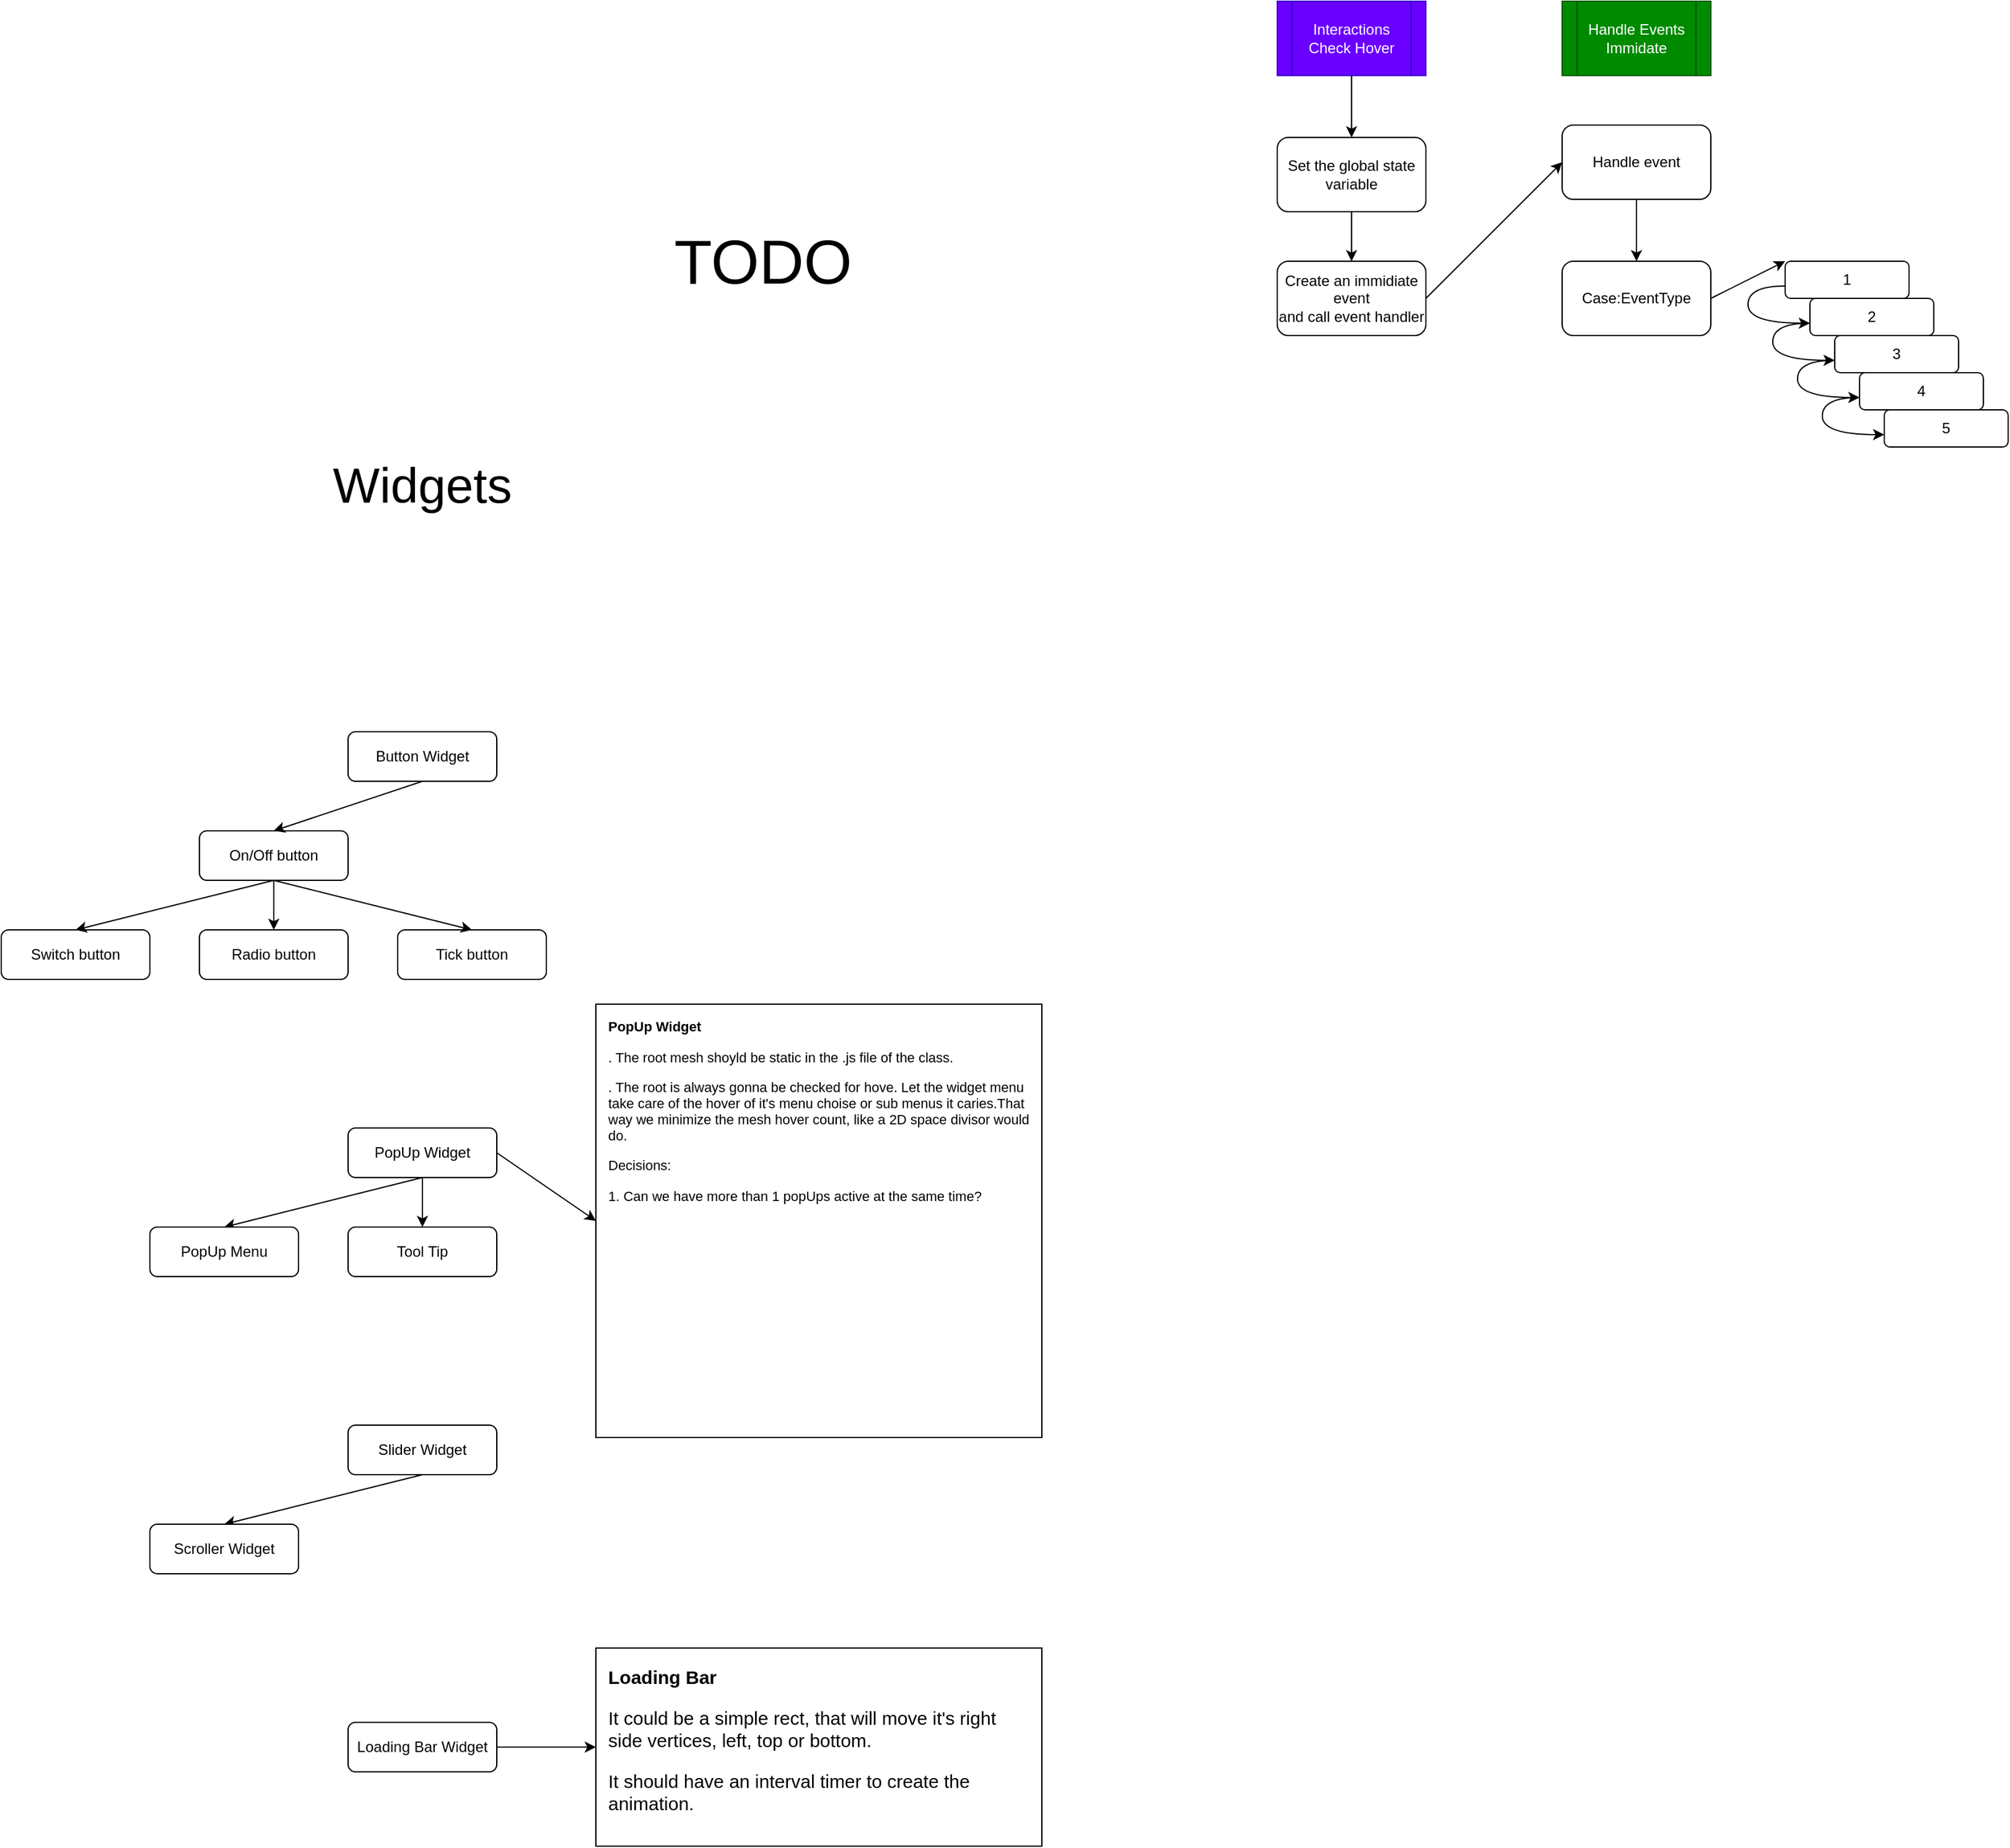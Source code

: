 <mxfile>
    <diagram id="kSHAffpSRXByuTHSLsUt" name="Page-1">
        <mxGraphModel dx="1643" dy="1616" grid="1" gridSize="10" guides="1" tooltips="1" connect="1" arrows="1" fold="1" page="1" pageScale="1" pageWidth="850" pageHeight="1100" math="0" shadow="0">
            <root>
                <mxCell id="0"/>
                <mxCell id="1" parent="0"/>
                <mxCell id="2" value="TODO" style="text;html=1;align=center;verticalAlign=middle;whiteSpace=wrap;rounded=0;fillColor=default;fontSize=50;" parent="1" vertex="1">
                    <mxGeometry y="-120" width="270" height="120" as="geometry"/>
                </mxCell>
                <mxCell id="3" value="Widgets" style="text;html=1;strokeColor=none;fillColor=default;align=center;verticalAlign=middle;whiteSpace=wrap;rounded=0;fontSize=40;" parent="1" vertex="1">
                    <mxGeometry x="-240" y="80" width="200" height="80" as="geometry"/>
                </mxCell>
                <mxCell id="4" value="Radio button" style="rounded=1;whiteSpace=wrap;html=1;fillColor=default;" parent="1" vertex="1">
                    <mxGeometry x="-320" y="480" width="120" height="40" as="geometry"/>
                </mxCell>
                <mxCell id="5" value="Switch button" style="rounded=1;whiteSpace=wrap;html=1;fillColor=default;" parent="1" vertex="1">
                    <mxGeometry x="-480" y="480" width="120" height="40" as="geometry"/>
                </mxCell>
                <mxCell id="6" value="Tick button" style="rounded=1;whiteSpace=wrap;html=1;fillColor=default;" parent="1" vertex="1">
                    <mxGeometry x="-160" y="480" width="120" height="40" as="geometry"/>
                </mxCell>
                <mxCell id="8" style="edgeStyle=none;html=1;exitX=0.5;exitY=1;exitDx=0;exitDy=0;entryX=0.5;entryY=0;entryDx=0;entryDy=0;" parent="1" source="7" target="5" edge="1">
                    <mxGeometry relative="1" as="geometry"/>
                </mxCell>
                <mxCell id="9" style="edgeStyle=none;html=1;exitX=0.5;exitY=1;exitDx=0;exitDy=0;entryX=0.5;entryY=0;entryDx=0;entryDy=0;" parent="1" source="7" target="4" edge="1">
                    <mxGeometry relative="1" as="geometry"/>
                </mxCell>
                <mxCell id="10" style="edgeStyle=none;html=1;exitX=0.5;exitY=1;exitDx=0;exitDy=0;entryX=0.5;entryY=0;entryDx=0;entryDy=0;" parent="1" source="7" target="6" edge="1">
                    <mxGeometry relative="1" as="geometry"/>
                </mxCell>
                <mxCell id="7" value="On/Off button" style="rounded=1;whiteSpace=wrap;html=1;fillColor=default;" parent="1" vertex="1">
                    <mxGeometry x="-320" y="400" width="120" height="40" as="geometry"/>
                </mxCell>
                <mxCell id="15" style="edgeStyle=none;html=1;exitX=0.5;exitY=1;exitDx=0;exitDy=0;entryX=0.5;entryY=0;entryDx=0;entryDy=0;fontSize=29;" parent="1" source="11" target="12" edge="1">
                    <mxGeometry relative="1" as="geometry"/>
                </mxCell>
                <mxCell id="16" style="edgeStyle=none;html=1;exitX=0.5;exitY=1;exitDx=0;exitDy=0;entryX=0.5;entryY=0;entryDx=0;entryDy=0;fontSize=29;" parent="1" source="11" target="13" edge="1">
                    <mxGeometry relative="1" as="geometry"/>
                </mxCell>
                <mxCell id="26" style="edgeStyle=none;html=1;exitX=1;exitY=0.5;exitDx=0;exitDy=0;entryX=0;entryY=0.5;entryDx=0;entryDy=0;fontSize=15;" parent="1" source="11" target="25" edge="1">
                    <mxGeometry relative="1" as="geometry"/>
                </mxCell>
                <mxCell id="11" value="PopUp Widget" style="rounded=1;whiteSpace=wrap;html=1;fillColor=default;" parent="1" vertex="1">
                    <mxGeometry x="-200" y="640" width="120" height="40" as="geometry"/>
                </mxCell>
                <mxCell id="12" value="PopUp Menu" style="rounded=1;whiteSpace=wrap;html=1;fillColor=default;" parent="1" vertex="1">
                    <mxGeometry x="-360" y="720" width="120" height="40" as="geometry"/>
                </mxCell>
                <mxCell id="13" value="Tool Tip" style="rounded=1;whiteSpace=wrap;html=1;fillColor=default;" parent="1" vertex="1">
                    <mxGeometry x="-200" y="720" width="120" height="40" as="geometry"/>
                </mxCell>
                <mxCell id="19" style="edgeStyle=none;html=1;exitX=0.5;exitY=1;exitDx=0;exitDy=0;entryX=0.5;entryY=0;entryDx=0;entryDy=0;fontSize=29;" parent="1" source="17" target="18" edge="1">
                    <mxGeometry relative="1" as="geometry"/>
                </mxCell>
                <mxCell id="17" value="Slider Widget" style="rounded=1;whiteSpace=wrap;html=1;fillColor=default;" parent="1" vertex="1">
                    <mxGeometry x="-200" y="880" width="120" height="40" as="geometry"/>
                </mxCell>
                <mxCell id="18" value="Scroller Widget" style="rounded=1;whiteSpace=wrap;html=1;fillColor=default;" parent="1" vertex="1">
                    <mxGeometry x="-360" y="960" width="120" height="40" as="geometry"/>
                </mxCell>
                <mxCell id="21" style="edgeStyle=none;html=1;exitX=0.5;exitY=1;exitDx=0;exitDy=0;entryX=0.5;entryY=0;entryDx=0;entryDy=0;fontSize=29;" parent="1" source="20" target="7" edge="1">
                    <mxGeometry relative="1" as="geometry"/>
                </mxCell>
                <mxCell id="20" value="Button Widget" style="rounded=1;whiteSpace=wrap;html=1;fillColor=default;" parent="1" vertex="1">
                    <mxGeometry x="-200" y="320" width="120" height="40" as="geometry"/>
                </mxCell>
                <mxCell id="24" style="edgeStyle=none;html=1;exitX=1;exitY=0.5;exitDx=0;exitDy=0;entryX=0;entryY=0.5;entryDx=0;entryDy=0;fontSize=20;" parent="1" source="22" target="23" edge="1">
                    <mxGeometry relative="1" as="geometry"/>
                </mxCell>
                <mxCell id="22" value="Loading Bar Widget" style="rounded=1;whiteSpace=wrap;html=1;fillColor=default;" parent="1" vertex="1">
                    <mxGeometry x="-200" y="1120" width="120" height="40" as="geometry"/>
                </mxCell>
                <mxCell id="23" value="&lt;h1 style=&quot;font-size: 15px;&quot;&gt;&lt;font style=&quot;font-size: 15px;&quot;&gt;Loading Bar&lt;/font&gt;&lt;/h1&gt;&lt;p style=&quot;font-size: 15px;&quot;&gt;&lt;font style=&quot;font-size: 15px;&quot;&gt;It could be a simple rect, that will move it's right side vertices, left, top or bottom.&lt;/font&gt;&lt;/p&gt;&lt;p style=&quot;font-size: 15px;&quot;&gt;&lt;font style=&quot;font-size: 15px;&quot;&gt;It should have an interval timer to create the animation.&lt;/font&gt;&lt;/p&gt;" style="text;html=1;spacing=10;spacingTop=-10;whiteSpace=wrap;overflow=hidden;rounded=0;fontSize=15;fillColor=default;strokeColor=default;" parent="1" vertex="1">
                    <mxGeometry y="1060" width="360" height="160" as="geometry"/>
                </mxCell>
                <mxCell id="25" value="&lt;h1 style=&quot;font-size: 11px;&quot;&gt;&lt;font style=&quot;font-size: 11px;&quot;&gt;PopUp Widget&lt;/font&gt;&lt;/h1&gt;&lt;p style=&quot;font-size: 11px;&quot;&gt;. The root mesh shoyld be static in the .js file of the class.&lt;/p&gt;&lt;p style=&quot;font-size: 11px;&quot;&gt;&lt;span style=&quot;background-color: initial;&quot;&gt;. The root is always gonna be checked for hove. Let the widget menu take care of the hover of it's menu choise or sub menus it caries.&lt;/span&gt;&lt;span style=&quot;background-color: initial;&quot;&gt;That way we minimize the mesh hover count, like a 2D space divisor would do.&amp;nbsp;&lt;/span&gt;&lt;br&gt;&lt;/p&gt;&lt;p style=&quot;font-size: 11px;&quot;&gt;Decisions:&lt;/p&gt;&lt;p style=&quot;font-size: 11px;&quot;&gt;&lt;font style=&quot;font-size: 11px;&quot;&gt;1. Can we have more than 1 popUps active at the same time?&lt;/font&gt;&lt;/p&gt;&lt;p style=&quot;font-size: 11px;&quot;&gt;&lt;br&gt;&lt;/p&gt;" style="text;html=1;spacing=10;spacingTop=-10;whiteSpace=wrap;overflow=hidden;rounded=0;fontSize=11;fillColor=default;strokeColor=default;" parent="1" vertex="1">
                    <mxGeometry y="540" width="360" height="350" as="geometry"/>
                </mxCell>
                <mxCell id="28" value="Handle Events Immidate" style="shape=process;whiteSpace=wrap;html=1;backgroundOutline=1;fillColor=#008a00;fontColor=#ffffff;strokeColor=#005700;" vertex="1" parent="1">
                    <mxGeometry x="780" y="-270" width="120" height="60" as="geometry"/>
                </mxCell>
                <mxCell id="31" style="edgeStyle=none;html=1;exitX=0.5;exitY=1;exitDx=0;exitDy=0;entryX=0.5;entryY=0;entryDx=0;entryDy=0;" edge="1" parent="1" source="29" target="30">
                    <mxGeometry relative="1" as="geometry"/>
                </mxCell>
                <mxCell id="29" value="Interactions&lt;br&gt;Check Hover" style="shape=process;whiteSpace=wrap;html=1;backgroundOutline=1;fillColor=#6a00ff;fontColor=#ffffff;strokeColor=#3700CC;" vertex="1" parent="1">
                    <mxGeometry x="550" y="-270" width="120" height="60" as="geometry"/>
                </mxCell>
                <mxCell id="33" style="edgeStyle=none;html=1;exitX=0.5;exitY=1;exitDx=0;exitDy=0;entryX=0.5;entryY=0;entryDx=0;entryDy=0;" edge="1" parent="1" source="30" target="32">
                    <mxGeometry relative="1" as="geometry"/>
                </mxCell>
                <mxCell id="30" value="Set the global state variable" style="rounded=1;whiteSpace=wrap;html=1;" vertex="1" parent="1">
                    <mxGeometry x="550" y="-160" width="120" height="60" as="geometry"/>
                </mxCell>
                <mxCell id="35" style="edgeStyle=none;html=1;exitX=1;exitY=0.5;exitDx=0;exitDy=0;entryX=0;entryY=0.5;entryDx=0;entryDy=0;" edge="1" parent="1" source="32" target="34">
                    <mxGeometry relative="1" as="geometry"/>
                </mxCell>
                <mxCell id="32" value="Create an immidiate event&lt;br&gt;and call event handler" style="rounded=1;whiteSpace=wrap;html=1;" vertex="1" parent="1">
                    <mxGeometry x="550" y="-60" width="120" height="60" as="geometry"/>
                </mxCell>
                <mxCell id="37" style="edgeStyle=none;html=1;exitX=0.5;exitY=1;exitDx=0;exitDy=0;entryX=0.5;entryY=0;entryDx=0;entryDy=0;" edge="1" parent="1" source="34" target="36">
                    <mxGeometry relative="1" as="geometry"/>
                </mxCell>
                <mxCell id="34" value="Handle event" style="rounded=1;whiteSpace=wrap;html=1;" vertex="1" parent="1">
                    <mxGeometry x="780" y="-170" width="120" height="60" as="geometry"/>
                </mxCell>
                <mxCell id="45" style="edgeStyle=none;html=1;exitX=1;exitY=0.5;exitDx=0;exitDy=0;entryX=0;entryY=0;entryDx=0;entryDy=0;" edge="1" parent="1" source="36" target="38">
                    <mxGeometry relative="1" as="geometry"/>
                </mxCell>
                <mxCell id="36" value="Case:EventType" style="rounded=1;whiteSpace=wrap;html=1;" vertex="1" parent="1">
                    <mxGeometry x="780" y="-60" width="120" height="60" as="geometry"/>
                </mxCell>
                <mxCell id="38" value="1" style="rounded=1;whiteSpace=wrap;html=1;" vertex="1" parent="1">
                    <mxGeometry x="960" y="-60" width="100" height="30" as="geometry"/>
                </mxCell>
                <mxCell id="39" value="2" style="rounded=1;whiteSpace=wrap;html=1;" vertex="1" parent="1">
                    <mxGeometry x="980" y="-30" width="100" height="30" as="geometry"/>
                </mxCell>
                <mxCell id="42" value="3" style="rounded=1;whiteSpace=wrap;html=1;" vertex="1" parent="1">
                    <mxGeometry x="1000" width="100" height="30" as="geometry"/>
                </mxCell>
                <mxCell id="43" value="4" style="rounded=1;whiteSpace=wrap;html=1;" vertex="1" parent="1">
                    <mxGeometry x="1020" y="30" width="100" height="30" as="geometry"/>
                </mxCell>
                <mxCell id="44" value="5" style="rounded=1;whiteSpace=wrap;html=1;" vertex="1" parent="1">
                    <mxGeometry x="1040" y="60" width="100" height="30" as="geometry"/>
                </mxCell>
                <mxCell id="52" style="edgeStyle=orthogonalEdgeStyle;curved=1;html=1;exitX=0;exitY=0.5;exitDx=0;exitDy=0;entryX=0;entryY=0.5;entryDx=0;entryDy=0;" edge="1" parent="1">
                    <mxGeometry relative="1" as="geometry">
                        <mxPoint x="1000" y="20" as="targetPoint"/>
                        <mxPoint x="980" y="-10" as="sourcePoint"/>
                        <Array as="points">
                            <mxPoint x="950" y="-10"/>
                            <mxPoint x="950" y="20"/>
                        </Array>
                    </mxGeometry>
                </mxCell>
                <mxCell id="53" style="edgeStyle=orthogonalEdgeStyle;curved=1;html=1;exitX=0;exitY=0.5;exitDx=0;exitDy=0;entryX=0;entryY=0.5;entryDx=0;entryDy=0;" edge="1" parent="1">
                    <mxGeometry relative="1" as="geometry">
                        <mxPoint x="1020" y="50" as="targetPoint"/>
                        <mxPoint x="1000" y="20" as="sourcePoint"/>
                        <Array as="points">
                            <mxPoint x="970" y="20"/>
                            <mxPoint x="970" y="50"/>
                        </Array>
                    </mxGeometry>
                </mxCell>
                <mxCell id="54" style="edgeStyle=orthogonalEdgeStyle;curved=1;html=1;exitX=0;exitY=0.5;exitDx=0;exitDy=0;entryX=0;entryY=0.5;entryDx=0;entryDy=0;" edge="1" parent="1">
                    <mxGeometry relative="1" as="geometry">
                        <mxPoint x="980" y="-10" as="targetPoint"/>
                        <mxPoint x="960" y="-40" as="sourcePoint"/>
                        <Array as="points">
                            <mxPoint x="930" y="-40"/>
                            <mxPoint x="930" y="-10"/>
                        </Array>
                    </mxGeometry>
                </mxCell>
                <mxCell id="55" style="edgeStyle=orthogonalEdgeStyle;curved=1;html=1;exitX=0;exitY=0.5;exitDx=0;exitDy=0;entryX=0;entryY=0.5;entryDx=0;entryDy=0;" edge="1" parent="1">
                    <mxGeometry relative="1" as="geometry">
                        <mxPoint x="1040" y="80" as="targetPoint"/>
                        <mxPoint x="1020" y="50" as="sourcePoint"/>
                        <Array as="points">
                            <mxPoint x="990" y="50"/>
                            <mxPoint x="990" y="80"/>
                        </Array>
                    </mxGeometry>
                </mxCell>
            </root>
        </mxGraphModel>
    </diagram>
</mxfile>